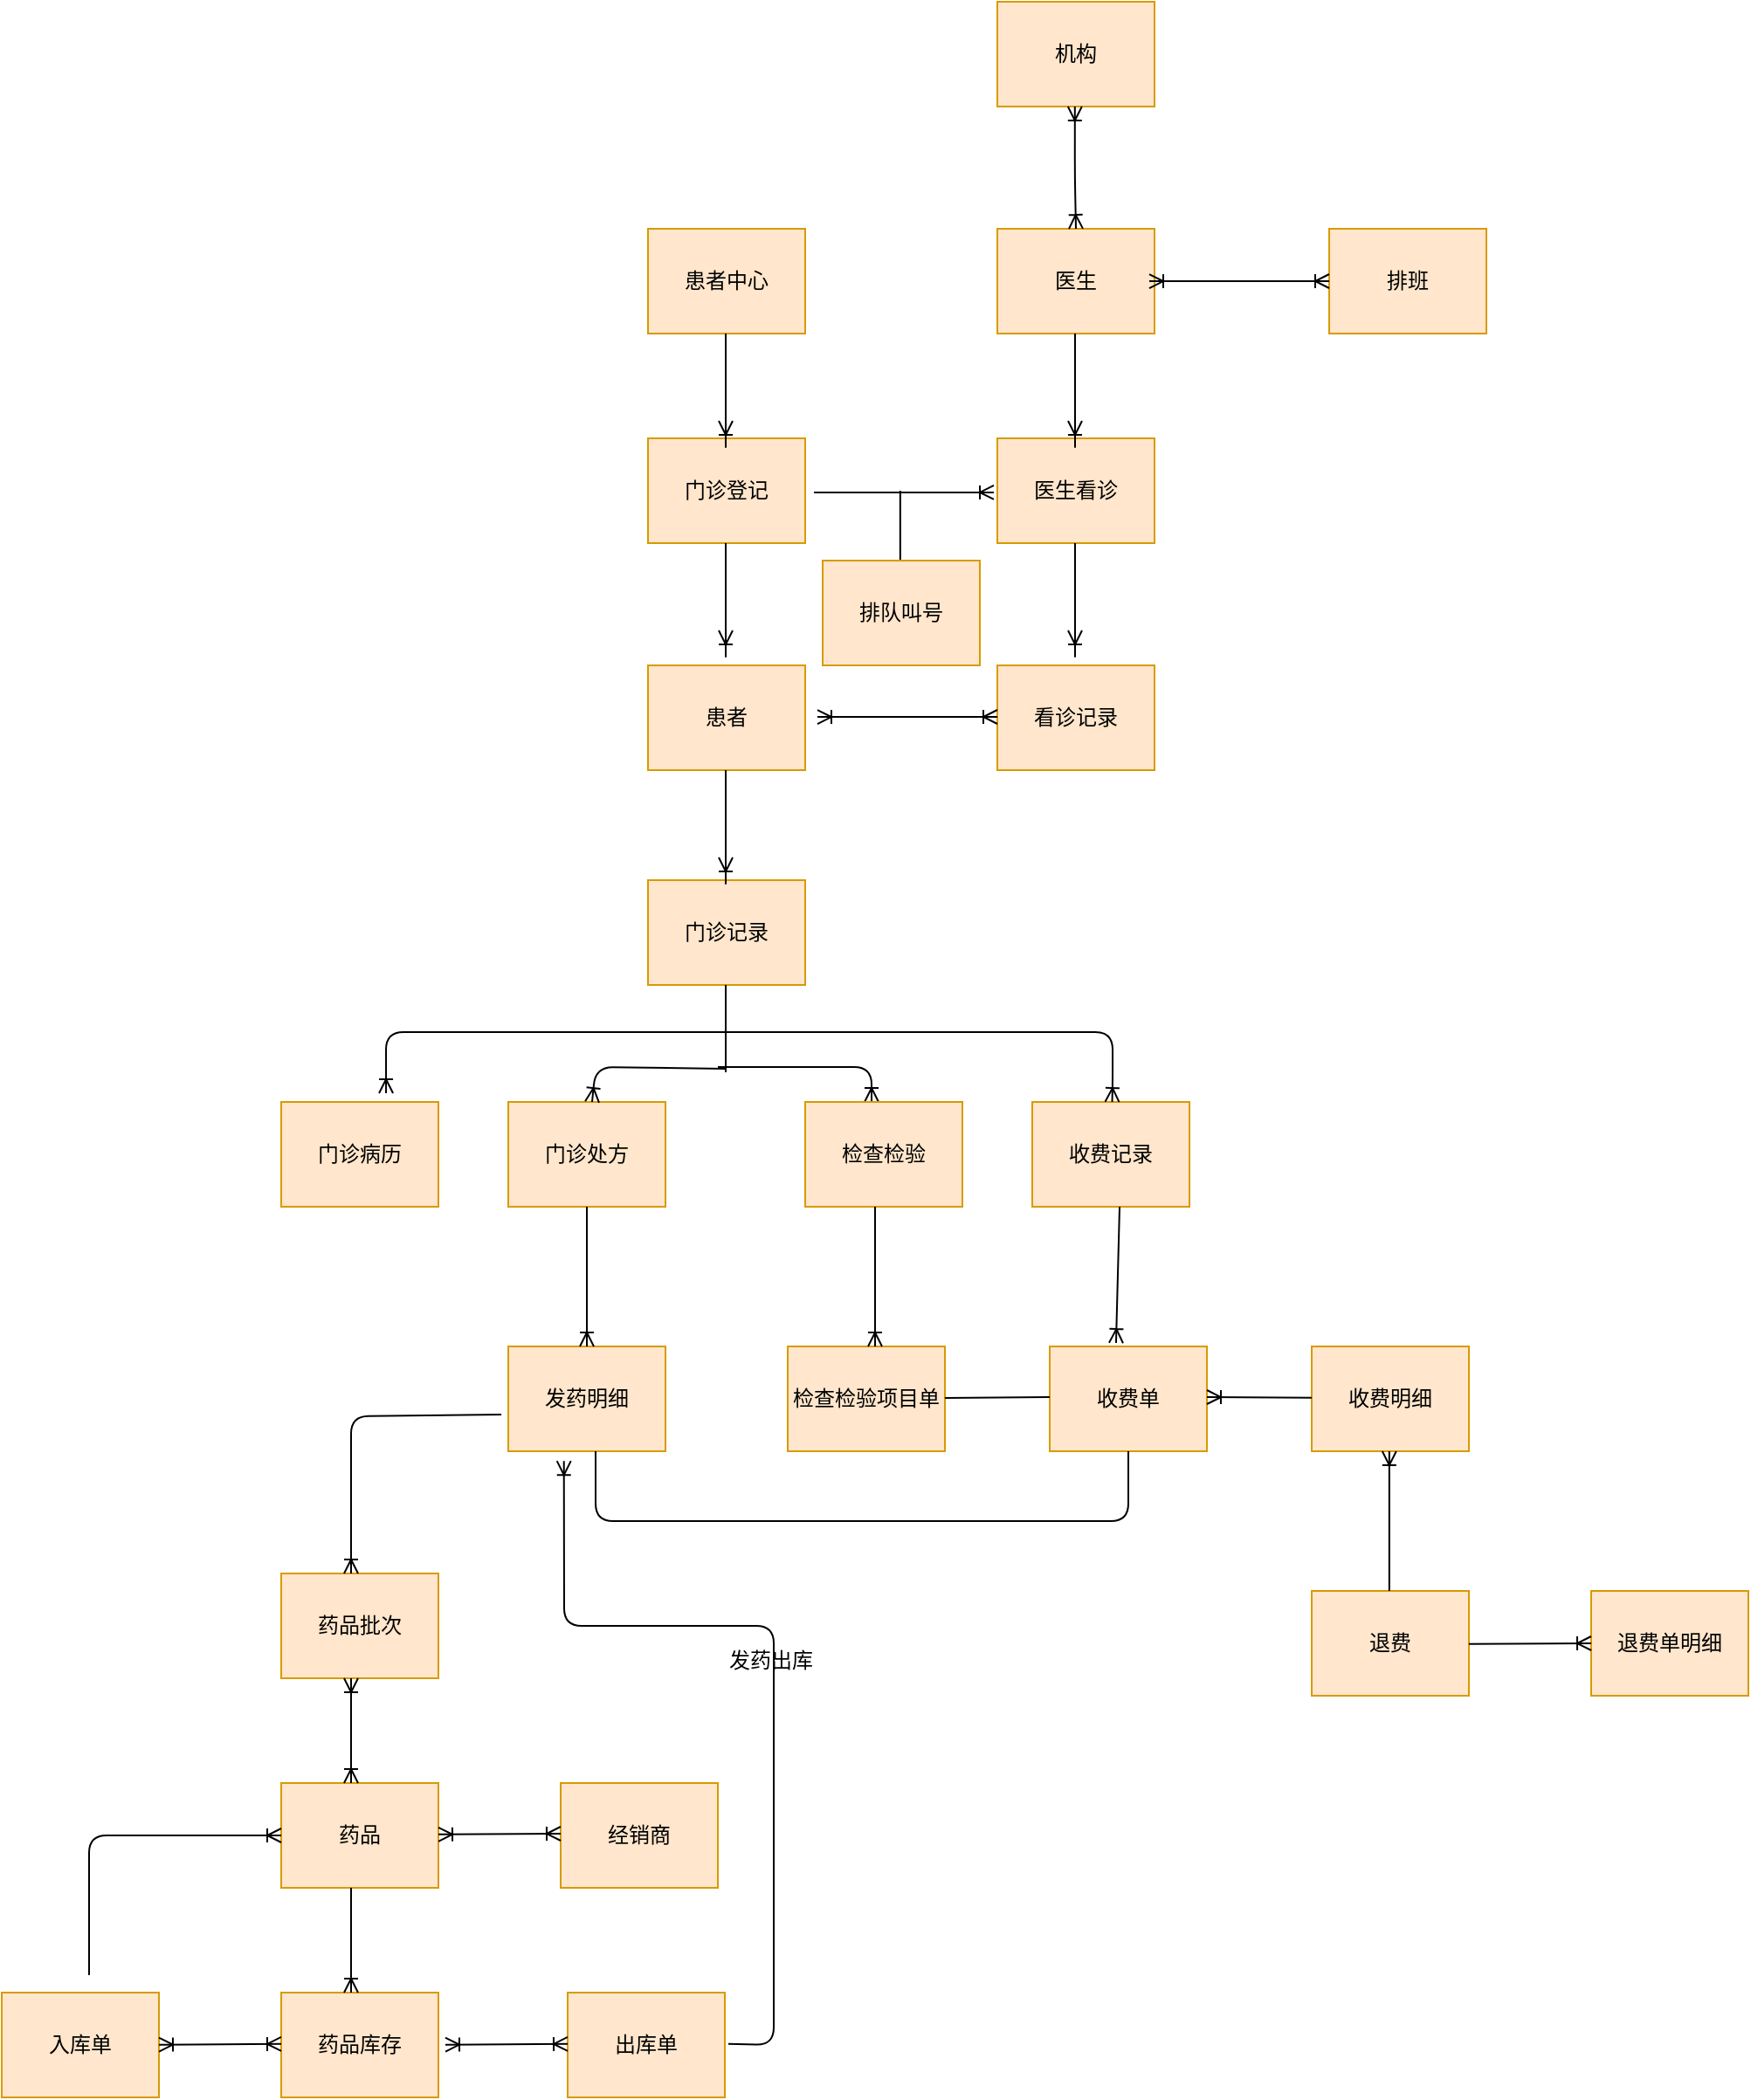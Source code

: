 <mxfile version="13.9.9" type="device"><diagram id="96Bz37Z0086mbGnaw6Mn" name="第 1 页"><mxGraphModel dx="1224" dy="985" grid="1" gridSize="10" guides="1" tooltips="1" connect="1" arrows="1" fold="1" page="1" pageScale="1" pageWidth="3300" pageHeight="4681" math="0" shadow="0"><root><mxCell id="0"/><mxCell id="1" parent="0"/><mxCell id="rD7xlHBMkUZUYNk9_mNo-10" value="机构" style="rounded=0;whiteSpace=wrap;html=1;fillColor=#ffe6cc;strokeColor=#d79b00;" vertex="1" parent="1"><mxGeometry x="810" y="90" width="90" height="60" as="geometry"/></mxCell><mxCell id="rD7xlHBMkUZUYNk9_mNo-20" value="患者" style="rounded=0;whiteSpace=wrap;html=1;fillColor=#ffe6cc;strokeColor=#d79b00;" vertex="1" parent="1"><mxGeometry x="610" y="470" width="90" height="60" as="geometry"/></mxCell><mxCell id="rD7xlHBMkUZUYNk9_mNo-21" value="门诊记录" style="rounded=0;whiteSpace=wrap;html=1;fillColor=#ffe6cc;strokeColor=#d79b00;" vertex="1" parent="1"><mxGeometry x="610" y="593" width="90" height="60" as="geometry"/></mxCell><mxCell id="rD7xlHBMkUZUYNk9_mNo-22" value="" style="endArrow=ERoneToMany;html=1;edgeStyle=orthogonalEdgeStyle;startArrow=none;startFill=0;endFill=0;" edge="1" parent="1"><mxGeometry width="50" height="50" relative="1" as="geometry"><mxPoint x="654.5" y="530" as="sourcePoint"/><mxPoint x="654.5" y="580" as="targetPoint"/><Array as="points"><mxPoint x="654" y="600"/><mxPoint x="654" y="600"/></Array></mxGeometry></mxCell><mxCell id="rD7xlHBMkUZUYNk9_mNo-23" value="门诊病历" style="rounded=0;whiteSpace=wrap;html=1;fillColor=#ffe6cc;strokeColor=#d79b00;" vertex="1" parent="1"><mxGeometry x="400" y="720" width="90" height="60" as="geometry"/></mxCell><mxCell id="rD7xlHBMkUZUYNk9_mNo-24" value="门诊处方" style="rounded=0;whiteSpace=wrap;html=1;fillColor=#ffe6cc;strokeColor=#d79b00;" vertex="1" parent="1"><mxGeometry x="530" y="720" width="90" height="60" as="geometry"/></mxCell><mxCell id="rD7xlHBMkUZUYNk9_mNo-25" value="收费记录" style="rounded=0;whiteSpace=wrap;html=1;fillColor=#ffe6cc;strokeColor=#d79b00;" vertex="1" parent="1"><mxGeometry x="830" y="720" width="90" height="60" as="geometry"/></mxCell><mxCell id="rD7xlHBMkUZUYNk9_mNo-27" value="" style="endArrow=none;html=1;exitX=0.667;exitY=-0.083;exitDx=0;exitDy=0;exitPerimeter=0;startArrow=ERoneToMany;startFill=0;" edge="1" parent="1" source="rD7xlHBMkUZUYNk9_mNo-23"><mxGeometry width="50" height="50" relative="1" as="geometry"><mxPoint x="530" y="680" as="sourcePoint"/><mxPoint x="650" y="680" as="targetPoint"/><Array as="points"><mxPoint x="460" y="680"/></Array></mxGeometry></mxCell><mxCell id="rD7xlHBMkUZUYNk9_mNo-29" value="" style="endArrow=none;html=1;startArrow=ERoneToMany;startFill=0;" edge="1" parent="1" source="rD7xlHBMkUZUYNk9_mNo-25"><mxGeometry width="50" height="50" relative="1" as="geometry"><mxPoint x="890" y="705" as="sourcePoint"/><mxPoint x="650" y="680" as="targetPoint"/><Array as="points"><mxPoint x="876" y="710"/><mxPoint x="876" y="680"/></Array></mxGeometry></mxCell><mxCell id="rD7xlHBMkUZUYNk9_mNo-32" value="" style="endArrow=none;html=1;" edge="1" parent="1"><mxGeometry width="50" height="50" relative="1" as="geometry"><mxPoint x="654.5" y="703" as="sourcePoint"/><mxPoint x="654.5" y="653" as="targetPoint"/></mxGeometry></mxCell><mxCell id="rD7xlHBMkUZUYNk9_mNo-34" style="edgeStyle=orthogonalEdgeStyle;rounded=0;orthogonalLoop=1;jettySize=auto;html=1;exitX=0.5;exitY=0;exitDx=0;exitDy=0;startArrow=ERoneToMany;startFill=0;endArrow=ERoneToMany;endFill=0;" edge="1" parent="1"><mxGeometry relative="1" as="geometry"><mxPoint x="720" y="900" as="sourcePoint"/><mxPoint x="720" y="900" as="targetPoint"/></mxGeometry></mxCell><mxCell id="rD7xlHBMkUZUYNk9_mNo-35" value="" style="endArrow=none;html=1;startArrow=ERoneToMany;startFill=0;" edge="1" parent="1" source="rD7xlHBMkUZUYNk9_mNo-24"><mxGeometry width="50" height="50" relative="1" as="geometry"><mxPoint x="610" y="720" as="sourcePoint"/><mxPoint x="654" y="701" as="targetPoint"/><Array as="points"><mxPoint x="580" y="700"/></Array></mxGeometry></mxCell><mxCell id="rD7xlHBMkUZUYNk9_mNo-36" value="" style="endArrow=ERoneToMany;html=1;endFill=0;" edge="1" parent="1"><mxGeometry width="50" height="50" relative="1" as="geometry"><mxPoint x="650" y="700" as="sourcePoint"/><mxPoint x="738" y="720" as="targetPoint"/><Array as="points"><mxPoint x="738" y="700"/></Array></mxGeometry></mxCell><mxCell id="rD7xlHBMkUZUYNk9_mNo-37" value="检查检验" style="rounded=0;whiteSpace=wrap;html=1;fillColor=#ffe6cc;strokeColor=#d79b00;" vertex="1" parent="1"><mxGeometry x="700" y="720" width="90" height="60" as="geometry"/></mxCell><mxCell id="rD7xlHBMkUZUYNk9_mNo-38" value="门诊登记" style="rounded=0;whiteSpace=wrap;html=1;fillColor=#ffe6cc;strokeColor=#d79b00;" vertex="1" parent="1"><mxGeometry x="610" y="340" width="90" height="60" as="geometry"/></mxCell><mxCell id="rD7xlHBMkUZUYNk9_mNo-40" value="" style="endArrow=ERoneToMany;html=1;edgeStyle=orthogonalEdgeStyle;startArrow=none;startFill=0;endFill=0;" edge="1" parent="1"><mxGeometry width="50" height="50" relative="1" as="geometry"><mxPoint x="654.5" y="400" as="sourcePoint"/><mxPoint x="654.5" y="450" as="targetPoint"/><Array as="points"><mxPoint x="654" y="470"/><mxPoint x="654" y="470"/></Array></mxGeometry></mxCell><mxCell id="rD7xlHBMkUZUYNk9_mNo-41" value="" style="endArrow=none;html=1;startArrow=ERoneToMany;startFill=0;exitX=0.422;exitY=-0.033;exitDx=0;exitDy=0;exitPerimeter=0;" edge="1" parent="1" source="rD7xlHBMkUZUYNk9_mNo-42"><mxGeometry width="50" height="50" relative="1" as="geometry"><mxPoint x="880" y="850" as="sourcePoint"/><mxPoint x="880" y="780" as="targetPoint"/></mxGeometry></mxCell><mxCell id="rD7xlHBMkUZUYNk9_mNo-42" value="收费单" style="rounded=0;whiteSpace=wrap;html=1;fillColor=#ffe6cc;strokeColor=#d79b00;" vertex="1" parent="1"><mxGeometry x="840" y="860" width="90" height="60" as="geometry"/></mxCell><mxCell id="rD7xlHBMkUZUYNk9_mNo-43" value="医生看诊" style="rounded=0;whiteSpace=wrap;html=1;fillColor=#ffe6cc;strokeColor=#d79b00;" vertex="1" parent="1"><mxGeometry x="810" y="340" width="90" height="60" as="geometry"/></mxCell><mxCell id="rD7xlHBMkUZUYNk9_mNo-44" value="" style="line;strokeWidth=1;rotatable=0;dashed=0;labelPosition=right;align=left;verticalAlign=middle;spacingTop=0;spacingLeft=6;points=[];portConstraint=eastwest;strokeColor=none;" vertex="1" parent="1"><mxGeometry x="700" y="360" width="100" height="16.67" as="geometry"/></mxCell><mxCell id="rD7xlHBMkUZUYNk9_mNo-45" value="" style="endArrow=ERoneToMany;html=1;entryX=-0.011;entryY=0.383;entryDx=0;entryDy=0;entryPerimeter=0;startArrow=none;startFill=0;endFill=0;" edge="1" parent="1"><mxGeometry width="50" height="50" relative="1" as="geometry"><mxPoint x="705" y="371" as="sourcePoint"/><mxPoint x="808.01" y="370.98" as="targetPoint"/></mxGeometry></mxCell><mxCell id="rD7xlHBMkUZUYNk9_mNo-46" value="患者中心" style="rounded=0;whiteSpace=wrap;html=1;fillColor=#ffe6cc;strokeColor=#d79b00;" vertex="1" parent="1"><mxGeometry x="610" y="220" width="90" height="60" as="geometry"/></mxCell><mxCell id="rD7xlHBMkUZUYNk9_mNo-47" value="" style="endArrow=ERoneToMany;html=1;edgeStyle=orthogonalEdgeStyle;startArrow=none;startFill=0;endFill=0;" edge="1" parent="1"><mxGeometry width="50" height="50" relative="1" as="geometry"><mxPoint x="654.5" y="280" as="sourcePoint"/><mxPoint x="654.5" y="330" as="targetPoint"/><Array as="points"><mxPoint x="654" y="350"/><mxPoint x="654" y="350"/></Array></mxGeometry></mxCell><mxCell id="rD7xlHBMkUZUYNk9_mNo-48" value="医生" style="rounded=0;whiteSpace=wrap;html=1;fillColor=#ffe6cc;strokeColor=#d79b00;" vertex="1" parent="1"><mxGeometry x="810" y="220" width="90" height="60" as="geometry"/></mxCell><mxCell id="rD7xlHBMkUZUYNk9_mNo-49" value="" style="endArrow=ERoneToMany;html=1;edgeStyle=orthogonalEdgeStyle;startArrow=none;startFill=0;endFill=0;" edge="1" parent="1"><mxGeometry width="50" height="50" relative="1" as="geometry"><mxPoint x="854.5" y="280" as="sourcePoint"/><mxPoint x="854.5" y="330" as="targetPoint"/><Array as="points"><mxPoint x="854" y="350"/><mxPoint x="854" y="350"/></Array></mxGeometry></mxCell><mxCell id="rD7xlHBMkUZUYNk9_mNo-50" value="排班" style="rounded=0;whiteSpace=wrap;html=1;fillColor=#ffe6cc;strokeColor=#d79b00;" vertex="1" parent="1"><mxGeometry x="1000" y="220" width="90" height="60" as="geometry"/></mxCell><mxCell id="rD7xlHBMkUZUYNk9_mNo-51" value="" style="endArrow=ERoneToMany;html=1;entryX=-0.011;entryY=0.383;entryDx=0;entryDy=0;entryPerimeter=0;startArrow=ERoneToMany;startFill=0;endFill=0;" edge="1" parent="1"><mxGeometry width="50" height="50" relative="1" as="geometry"><mxPoint x="896.99" y="250.02" as="sourcePoint"/><mxPoint x="1000" y="250" as="targetPoint"/></mxGeometry></mxCell><mxCell id="rD7xlHBMkUZUYNk9_mNo-52" value="看诊记录" style="rounded=0;whiteSpace=wrap;html=1;fillColor=#ffe6cc;strokeColor=#d79b00;" vertex="1" parent="1"><mxGeometry x="810" y="470" width="90" height="60" as="geometry"/></mxCell><mxCell id="rD7xlHBMkUZUYNk9_mNo-53" value="" style="endArrow=ERoneToMany;html=1;edgeStyle=orthogonalEdgeStyle;startArrow=none;startFill=0;endFill=0;" edge="1" parent="1"><mxGeometry width="50" height="50" relative="1" as="geometry"><mxPoint x="854.5" y="400" as="sourcePoint"/><mxPoint x="854.5" y="450" as="targetPoint"/><Array as="points"><mxPoint x="854" y="470"/><mxPoint x="854" y="470"/></Array></mxGeometry></mxCell><mxCell id="rD7xlHBMkUZUYNk9_mNo-54" value="" style="endArrow=ERoneToMany;html=1;entryX=-0.011;entryY=0.383;entryDx=0;entryDy=0;entryPerimeter=0;startArrow=ERoneToMany;startFill=0;endFill=0;" edge="1" parent="1"><mxGeometry width="50" height="50" relative="1" as="geometry"><mxPoint x="706.99" y="499.52" as="sourcePoint"/><mxPoint x="810" y="499.5" as="targetPoint"/></mxGeometry></mxCell><mxCell id="rD7xlHBMkUZUYNk9_mNo-55" value="发药明细" style="rounded=0;whiteSpace=wrap;html=1;fillColor=#ffe6cc;strokeColor=#d79b00;" vertex="1" parent="1"><mxGeometry x="530" y="860" width="90" height="60" as="geometry"/></mxCell><mxCell id="rD7xlHBMkUZUYNk9_mNo-56" value="" style="endArrow=ERoneToMany;html=1;edgeStyle=orthogonalEdgeStyle;startArrow=none;startFill=0;endFill=0;" edge="1" parent="1" source="rD7xlHBMkUZUYNk9_mNo-24" target="rD7xlHBMkUZUYNk9_mNo-55"><mxGeometry width="50" height="50" relative="1" as="geometry"><mxPoint x="604.5" y="790" as="sourcePoint"/><mxPoint x="604.5" y="840" as="targetPoint"/><Array as="points"/></mxGeometry></mxCell><mxCell id="rD7xlHBMkUZUYNk9_mNo-58" value="检查检验项目单" style="rounded=0;whiteSpace=wrap;html=1;fillColor=#ffe6cc;strokeColor=#d79b00;" vertex="1" parent="1"><mxGeometry x="690" y="860" width="90" height="60" as="geometry"/></mxCell><mxCell id="rD7xlHBMkUZUYNk9_mNo-59" value="" style="endArrow=ERoneToMany;html=1;edgeStyle=orthogonalEdgeStyle;startArrow=none;startFill=0;endFill=0;" edge="1" parent="1"><mxGeometry width="50" height="50" relative="1" as="geometry"><mxPoint x="740" y="780" as="sourcePoint"/><mxPoint x="740" y="860" as="targetPoint"/><Array as="points"/></mxGeometry></mxCell><mxCell id="rD7xlHBMkUZUYNk9_mNo-60" value="" style="endArrow=none;html=1;exitX=0.5;exitY=1;exitDx=0;exitDy=0;startArrow=none;startFill=0;endFill=0;" edge="1" parent="1" source="rD7xlHBMkUZUYNk9_mNo-42"><mxGeometry width="50" height="50" relative="1" as="geometry"><mxPoint x="900" y="960" as="sourcePoint"/><mxPoint x="580" y="920" as="targetPoint"/><Array as="points"><mxPoint x="885" y="960"/><mxPoint x="580" y="960"/></Array></mxGeometry></mxCell><mxCell id="rD7xlHBMkUZUYNk9_mNo-61" value="" style="endArrow=none;html=1;startArrow=none;startFill=0;endFill=0;" edge="1" parent="1"><mxGeometry width="50" height="50" relative="1" as="geometry"><mxPoint x="780" y="889.52" as="sourcePoint"/><mxPoint x="840" y="889" as="targetPoint"/></mxGeometry></mxCell><mxCell id="rD7xlHBMkUZUYNk9_mNo-62" value="药品批次" style="rounded=0;whiteSpace=wrap;html=1;fillColor=#ffe6cc;strokeColor=#d79b00;" vertex="1" parent="1"><mxGeometry x="400" y="990" width="90" height="60" as="geometry"/></mxCell><mxCell id="rD7xlHBMkUZUYNk9_mNo-63" value="" style="endArrow=none;html=1;entryX=-0.044;entryY=0.65;entryDx=0;entryDy=0;entryPerimeter=0;endFill=0;startArrow=ERoneToMany;startFill=0;" edge="1" parent="1" target="rD7xlHBMkUZUYNk9_mNo-55"><mxGeometry width="50" height="50" relative="1" as="geometry"><mxPoint x="440" y="990" as="sourcePoint"/><mxPoint x="440" y="880" as="targetPoint"/><Array as="points"><mxPoint x="440" y="900"/></Array></mxGeometry></mxCell><mxCell id="rD7xlHBMkUZUYNk9_mNo-64" value="药品" style="rounded=0;whiteSpace=wrap;html=1;fillColor=#ffe6cc;strokeColor=#d79b00;" vertex="1" parent="1"><mxGeometry x="400" y="1110" width="90" height="60" as="geometry"/></mxCell><mxCell id="rD7xlHBMkUZUYNk9_mNo-65" value="" style="endArrow=ERoneToMany;html=1;edgeStyle=orthogonalEdgeStyle;startArrow=ERoneToMany;startFill=0;endFill=0;" edge="1" parent="1"><mxGeometry width="50" height="50" relative="1" as="geometry"><mxPoint x="440" y="1050" as="sourcePoint"/><mxPoint x="440" y="1110" as="targetPoint"/><Array as="points"/></mxGeometry></mxCell><mxCell id="rD7xlHBMkUZUYNk9_mNo-66" value="药品库存" style="rounded=0;whiteSpace=wrap;html=1;fillColor=#ffe6cc;strokeColor=#d79b00;" vertex="1" parent="1"><mxGeometry x="400" y="1230" width="90" height="60" as="geometry"/></mxCell><mxCell id="rD7xlHBMkUZUYNk9_mNo-67" value="" style="endArrow=ERoneToMany;html=1;edgeStyle=orthogonalEdgeStyle;startArrow=none;startFill=0;endFill=0;" edge="1" parent="1"><mxGeometry width="50" height="50" relative="1" as="geometry"><mxPoint x="440" y="1170" as="sourcePoint"/><mxPoint x="440" y="1230" as="targetPoint"/><Array as="points"/></mxGeometry></mxCell><mxCell id="rD7xlHBMkUZUYNk9_mNo-68" value="经销商" style="rounded=0;whiteSpace=wrap;html=1;fillColor=#ffe6cc;strokeColor=#d79b00;" vertex="1" parent="1"><mxGeometry x="560" y="1110" width="90" height="60" as="geometry"/></mxCell><mxCell id="rD7xlHBMkUZUYNk9_mNo-69" value="" style="endArrow=ERoneToMany;html=1;startArrow=ERoneToMany;startFill=0;endFill=0;" edge="1" parent="1"><mxGeometry width="50" height="50" relative="1" as="geometry"><mxPoint x="490" y="1139.43" as="sourcePoint"/><mxPoint x="560" y="1139" as="targetPoint"/></mxGeometry></mxCell><mxCell id="rD7xlHBMkUZUYNk9_mNo-70" value="入库单" style="rounded=0;whiteSpace=wrap;html=1;fillColor=#ffe6cc;strokeColor=#d79b00;" vertex="1" parent="1"><mxGeometry x="240" y="1230" width="90" height="60" as="geometry"/></mxCell><mxCell id="rD7xlHBMkUZUYNk9_mNo-71" value="" style="endArrow=ERoneToMany;html=1;endFill=0;" edge="1" parent="1"><mxGeometry width="50" height="50" relative="1" as="geometry"><mxPoint x="290" y="1220" as="sourcePoint"/><mxPoint x="400" y="1140" as="targetPoint"/><Array as="points"><mxPoint x="290" y="1140"/></Array></mxGeometry></mxCell><mxCell id="rD7xlHBMkUZUYNk9_mNo-72" value="" style="endArrow=ERoneToMany;html=1;startArrow=ERoneToMany;startFill=0;endFill=0;" edge="1" parent="1"><mxGeometry width="50" height="50" relative="1" as="geometry"><mxPoint x="330.0" y="1259.84" as="sourcePoint"/><mxPoint x="400.0" y="1259.41" as="targetPoint"/></mxGeometry></mxCell><mxCell id="rD7xlHBMkUZUYNk9_mNo-73" value="出库单" style="rounded=0;whiteSpace=wrap;html=1;fillColor=#ffe6cc;strokeColor=#d79b00;" vertex="1" parent="1"><mxGeometry x="564" y="1230" width="90" height="60" as="geometry"/></mxCell><mxCell id="rD7xlHBMkUZUYNk9_mNo-74" value="" style="endArrow=ERoneToMany;html=1;startArrow=ERoneToMany;startFill=0;endFill=0;" edge="1" parent="1"><mxGeometry width="50" height="50" relative="1" as="geometry"><mxPoint x="494.0" y="1259.84" as="sourcePoint"/><mxPoint x="564.0" y="1259.41" as="targetPoint"/></mxGeometry></mxCell><mxCell id="rD7xlHBMkUZUYNk9_mNo-75" value="" style="endArrow=ERoneToMany;html=1;entryX=0.354;entryY=1.093;entryDx=0;entryDy=0;entryPerimeter=0;endFill=0;" edge="1" parent="1" target="rD7xlHBMkUZUYNk9_mNo-55"><mxGeometry width="50" height="50" relative="1" as="geometry"><mxPoint x="656" y="1259.41" as="sourcePoint"/><mxPoint x="564" y="930" as="targetPoint"/><Array as="points"><mxPoint x="682" y="1260"/><mxPoint x="682" y="1020"/><mxPoint x="562" y="1020"/></Array></mxGeometry></mxCell><mxCell id="rD7xlHBMkUZUYNk9_mNo-76" value="发药出库" style="text;html=1;align=center;verticalAlign=middle;resizable=0;points=[];autosize=1;" vertex="1" parent="1"><mxGeometry x="650" y="1030" width="60" height="20" as="geometry"/></mxCell><mxCell id="rD7xlHBMkUZUYNk9_mNo-77" value="收费明细" style="rounded=0;whiteSpace=wrap;html=1;fillColor=#ffe6cc;strokeColor=#d79b00;" vertex="1" parent="1"><mxGeometry x="990" y="860" width="90" height="60" as="geometry"/></mxCell><mxCell id="rD7xlHBMkUZUYNk9_mNo-78" value="" style="endArrow=none;html=1;startArrow=ERoneToMany;startFill=0;endFill=0;" edge="1" parent="1"><mxGeometry width="50" height="50" relative="1" as="geometry"><mxPoint x="930" y="889" as="sourcePoint"/><mxPoint x="990.0" y="889.41" as="targetPoint"/></mxGeometry></mxCell><mxCell id="rD7xlHBMkUZUYNk9_mNo-79" value="" style="endArrow=ERoneToMany;html=1;edgeStyle=orthogonalEdgeStyle;startArrow=ERoneToMany;startFill=0;endFill=0;entryX=0.5;entryY=0;entryDx=0;entryDy=0;" edge="1" parent="1" target="rD7xlHBMkUZUYNk9_mNo-48"><mxGeometry width="50" height="50" relative="1" as="geometry"><mxPoint x="854.41" y="150" as="sourcePoint"/><mxPoint x="854.41" y="200" as="targetPoint"/><Array as="points"><mxPoint x="854" y="190"/></Array></mxGeometry></mxCell><mxCell id="rD7xlHBMkUZUYNk9_mNo-80" value="" style="endArrow=none;html=1;" edge="1" parent="1"><mxGeometry width="50" height="50" relative="1" as="geometry"><mxPoint x="754.41" y="420" as="sourcePoint"/><mxPoint x="754.41" y="370" as="targetPoint"/></mxGeometry></mxCell><mxCell id="rD7xlHBMkUZUYNk9_mNo-81" value="排队叫号" style="rounded=0;whiteSpace=wrap;html=1;fillColor=#ffe6cc;strokeColor=#d79b00;" vertex="1" parent="1"><mxGeometry x="710" y="410" width="90" height="60" as="geometry"/></mxCell><mxCell id="rD7xlHBMkUZUYNk9_mNo-82" value="退费" style="rounded=0;whiteSpace=wrap;html=1;fillColor=#ffe6cc;strokeColor=#d79b00;" vertex="1" parent="1"><mxGeometry x="990" y="1000" width="90" height="60" as="geometry"/></mxCell><mxCell id="rD7xlHBMkUZUYNk9_mNo-83" value="" style="endArrow=none;html=1;edgeStyle=orthogonalEdgeStyle;startArrow=ERoneToMany;startFill=0;endFill=0;" edge="1" parent="1"><mxGeometry width="50" height="50" relative="1" as="geometry"><mxPoint x="1034.41" y="920" as="sourcePoint"/><mxPoint x="1034.41" y="1000" as="targetPoint"/><Array as="points"/></mxGeometry></mxCell><mxCell id="rD7xlHBMkUZUYNk9_mNo-84" value="退费单明细" style="rounded=0;whiteSpace=wrap;html=1;fillColor=#ffe6cc;strokeColor=#d79b00;" vertex="1" parent="1"><mxGeometry x="1150" y="1000" width="90" height="60" as="geometry"/></mxCell><mxCell id="rD7xlHBMkUZUYNk9_mNo-85" value="" style="endArrow=ERoneToMany;html=1;startArrow=none;startFill=0;endFill=0;" edge="1" parent="1"><mxGeometry width="50" height="50" relative="1" as="geometry"><mxPoint x="1080.0" y="1030.43" as="sourcePoint"/><mxPoint x="1150.0" y="1030" as="targetPoint"/></mxGeometry></mxCell></root></mxGraphModel></diagram></mxfile>